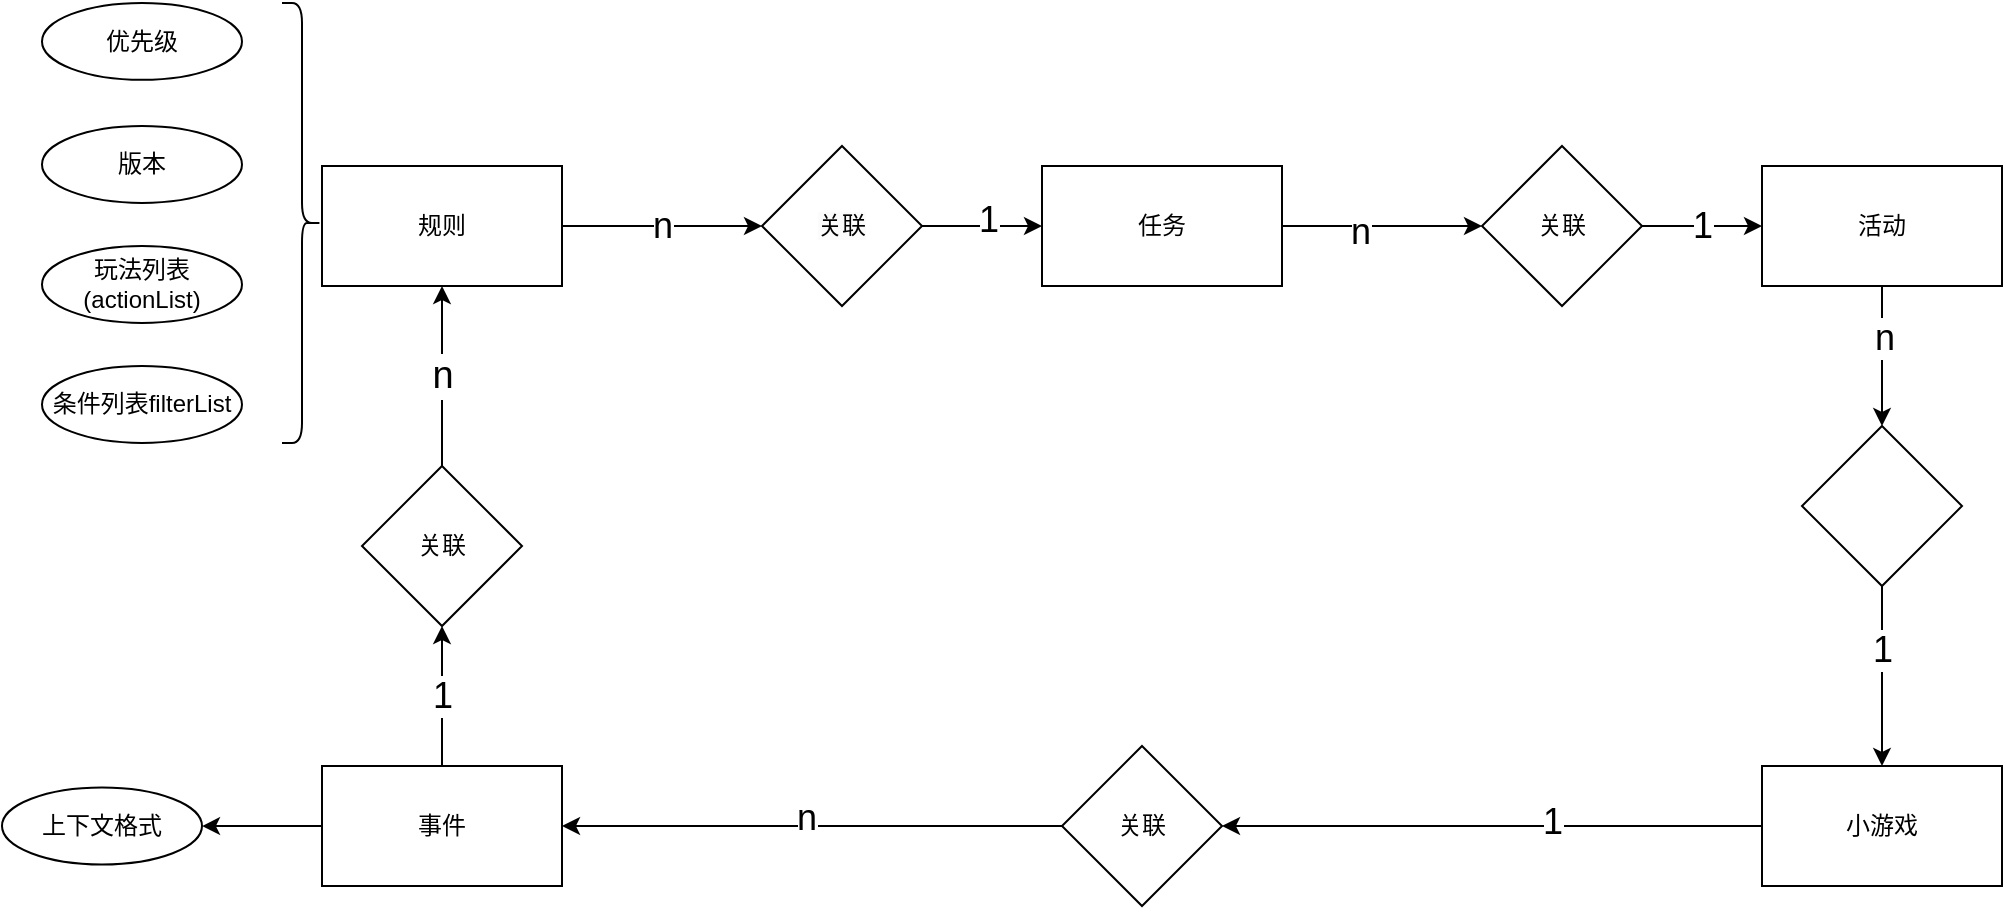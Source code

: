 <mxfile version="21.6.6" type="github">
  <diagram name="第 1 页" id="u9vTxaF2BrEtBGjfV9j9">
    <mxGraphModel dx="1511" dy="1099" grid="1" gridSize="10" guides="1" tooltips="1" connect="1" arrows="1" fold="1" page="1" pageScale="1" pageWidth="827" pageHeight="1169" math="0" shadow="0">
      <root>
        <mxCell id="0" />
        <mxCell id="1" parent="0" />
        <mxCell id="SHMrVAh05sxjRVPy8wv2-3" value="" style="edgeStyle=orthogonalEdgeStyle;rounded=0;orthogonalLoop=1;jettySize=auto;html=1;" parent="1" source="SHMrVAh05sxjRVPy8wv2-1" target="SHMrVAh05sxjRVPy8wv2-2" edge="1">
          <mxGeometry relative="1" as="geometry" />
        </mxCell>
        <mxCell id="SHMrVAh05sxjRVPy8wv2-15" value="&lt;font style=&quot;font-size: 18px;&quot;&gt;n&lt;/font&gt;" style="edgeLabel;html=1;align=center;verticalAlign=middle;resizable=0;points=[];" parent="SHMrVAh05sxjRVPy8wv2-3" vertex="1" connectable="0">
          <mxGeometry x="0.2" y="3" relative="1" as="geometry">
            <mxPoint x="-10" y="3" as="offset" />
          </mxGeometry>
        </mxCell>
        <mxCell id="SHMrVAh05sxjRVPy8wv2-1" value="规则" style="rounded=0;whiteSpace=wrap;html=1;" parent="1" vertex="1">
          <mxGeometry x="270" y="210" width="120" height="60" as="geometry" />
        </mxCell>
        <mxCell id="SHMrVAh05sxjRVPy8wv2-5" value="" style="edgeStyle=orthogonalEdgeStyle;rounded=0;orthogonalLoop=1;jettySize=auto;html=1;" parent="1" source="SHMrVAh05sxjRVPy8wv2-2" target="SHMrVAh05sxjRVPy8wv2-4" edge="1">
          <mxGeometry relative="1" as="geometry" />
        </mxCell>
        <mxCell id="SHMrVAh05sxjRVPy8wv2-14" value="&lt;font style=&quot;font-size: 18px;&quot;&gt;1&lt;/font&gt;" style="edgeLabel;html=1;align=center;verticalAlign=middle;resizable=0;points=[];" parent="SHMrVAh05sxjRVPy8wv2-5" vertex="1" connectable="0">
          <mxGeometry x="0.1" y="3" relative="1" as="geometry">
            <mxPoint as="offset" />
          </mxGeometry>
        </mxCell>
        <mxCell id="SHMrVAh05sxjRVPy8wv2-2" value="&lt;meta charset=&quot;utf-8&quot;&gt;&lt;span style=&quot;color: rgb(0, 0, 0); font-family: Helvetica; font-size: 12px; font-style: normal; font-variant-ligatures: normal; font-variant-caps: normal; font-weight: 400; letter-spacing: normal; orphans: 2; text-align: center; text-indent: 0px; text-transform: none; widows: 2; word-spacing: 0px; -webkit-text-stroke-width: 0px; background-color: rgb(251, 251, 251); text-decoration-thickness: initial; text-decoration-style: initial; text-decoration-color: initial; float: none; display: inline !important;&quot;&gt;关联&lt;/span&gt;" style="rhombus;whiteSpace=wrap;html=1;rounded=0;" parent="1" vertex="1">
          <mxGeometry x="490" y="200" width="80" height="80" as="geometry" />
        </mxCell>
        <mxCell id="SHMrVAh05sxjRVPy8wv2-7" value="" style="edgeStyle=orthogonalEdgeStyle;rounded=0;orthogonalLoop=1;jettySize=auto;html=1;" parent="1" source="SHMrVAh05sxjRVPy8wv2-4" target="SHMrVAh05sxjRVPy8wv2-6" edge="1">
          <mxGeometry relative="1" as="geometry" />
        </mxCell>
        <mxCell id="SHMrVAh05sxjRVPy8wv2-13" value="&lt;font style=&quot;font-size: 18px;&quot;&gt;n&lt;/font&gt;" style="edgeLabel;html=1;align=center;verticalAlign=middle;resizable=0;points=[];" parent="SHMrVAh05sxjRVPy8wv2-7" vertex="1" connectable="0">
          <mxGeometry x="-0.22" y="-3" relative="1" as="geometry">
            <mxPoint as="offset" />
          </mxGeometry>
        </mxCell>
        <mxCell id="SHMrVAh05sxjRVPy8wv2-4" value="任务" style="whiteSpace=wrap;html=1;rounded=0;" parent="1" vertex="1">
          <mxGeometry x="630" y="210" width="120" height="60" as="geometry" />
        </mxCell>
        <mxCell id="SHMrVAh05sxjRVPy8wv2-9" value="" style="edgeStyle=orthogonalEdgeStyle;rounded=0;orthogonalLoop=1;jettySize=auto;html=1;" parent="1" source="SHMrVAh05sxjRVPy8wv2-6" target="SHMrVAh05sxjRVPy8wv2-8" edge="1">
          <mxGeometry relative="1" as="geometry" />
        </mxCell>
        <mxCell id="SHMrVAh05sxjRVPy8wv2-12" value="&lt;font style=&quot;font-size: 18px;&quot;&gt;1&lt;/font&gt;" style="edgeLabel;html=1;align=center;verticalAlign=middle;resizable=0;points=[];" parent="SHMrVAh05sxjRVPy8wv2-9" vertex="1" connectable="0">
          <mxGeometry relative="1" as="geometry">
            <mxPoint as="offset" />
          </mxGeometry>
        </mxCell>
        <mxCell id="SHMrVAh05sxjRVPy8wv2-6" value="关联" style="rhombus;whiteSpace=wrap;html=1;rounded=0;" parent="1" vertex="1">
          <mxGeometry x="850" y="200" width="80" height="80" as="geometry" />
        </mxCell>
        <mxCell id="SHMrVAh05sxjRVPy8wv2-18" value="" style="edgeStyle=orthogonalEdgeStyle;rounded=0;orthogonalLoop=1;jettySize=auto;html=1;" parent="1" source="SHMrVAh05sxjRVPy8wv2-8" target="SHMrVAh05sxjRVPy8wv2-17" edge="1">
          <mxGeometry relative="1" as="geometry" />
        </mxCell>
        <mxCell id="SHMrVAh05sxjRVPy8wv2-22" value="&lt;font style=&quot;font-size: 18px;&quot;&gt;n&lt;/font&gt;" style="edgeLabel;html=1;align=center;verticalAlign=middle;resizable=0;points=[];" parent="SHMrVAh05sxjRVPy8wv2-18" vertex="1" connectable="0">
          <mxGeometry x="-0.257" y="1" relative="1" as="geometry">
            <mxPoint as="offset" />
          </mxGeometry>
        </mxCell>
        <mxCell id="SHMrVAh05sxjRVPy8wv2-8" value="活动" style="whiteSpace=wrap;html=1;rounded=0;" parent="1" vertex="1">
          <mxGeometry x="990" y="210" width="120" height="60" as="geometry" />
        </mxCell>
        <mxCell id="SHMrVAh05sxjRVPy8wv2-20" value="" style="edgeStyle=orthogonalEdgeStyle;rounded=0;orthogonalLoop=1;jettySize=auto;html=1;" parent="1" source="SHMrVAh05sxjRVPy8wv2-17" target="SHMrVAh05sxjRVPy8wv2-19" edge="1">
          <mxGeometry relative="1" as="geometry" />
        </mxCell>
        <mxCell id="SHMrVAh05sxjRVPy8wv2-21" value="&lt;font style=&quot;font-size: 18px;&quot;&gt;1&lt;/font&gt;" style="edgeLabel;html=1;align=center;verticalAlign=middle;resizable=0;points=[];" parent="SHMrVAh05sxjRVPy8wv2-20" vertex="1" connectable="0">
          <mxGeometry x="-0.289" relative="1" as="geometry">
            <mxPoint as="offset" />
          </mxGeometry>
        </mxCell>
        <mxCell id="SHMrVAh05sxjRVPy8wv2-17" value="" style="rhombus;whiteSpace=wrap;html=1;rounded=0;" parent="1" vertex="1">
          <mxGeometry x="1010" y="340" width="80" height="80" as="geometry" />
        </mxCell>
        <mxCell id="SHMrVAh05sxjRVPy8wv2-24" value="" style="edgeStyle=orthogonalEdgeStyle;rounded=0;orthogonalLoop=1;jettySize=auto;html=1;" parent="1" source="SHMrVAh05sxjRVPy8wv2-19" target="SHMrVAh05sxjRVPy8wv2-23" edge="1">
          <mxGeometry relative="1" as="geometry" />
        </mxCell>
        <mxCell id="SHMrVAh05sxjRVPy8wv2-25" value="&lt;font style=&quot;font-size: 18px;&quot;&gt;1&lt;/font&gt;" style="edgeLabel;html=1;align=center;verticalAlign=middle;resizable=0;points=[];" parent="SHMrVAh05sxjRVPy8wv2-24" vertex="1" connectable="0">
          <mxGeometry x="-0.22" y="-2" relative="1" as="geometry">
            <mxPoint as="offset" />
          </mxGeometry>
        </mxCell>
        <mxCell id="SHMrVAh05sxjRVPy8wv2-19" value="小游戏" style="whiteSpace=wrap;html=1;rounded=0;" parent="1" vertex="1">
          <mxGeometry x="990" y="510" width="120" height="60" as="geometry" />
        </mxCell>
        <mxCell id="SHMrVAh05sxjRVPy8wv2-27" value="" style="edgeStyle=orthogonalEdgeStyle;rounded=0;orthogonalLoop=1;jettySize=auto;html=1;" parent="1" source="SHMrVAh05sxjRVPy8wv2-23" target="SHMrVAh05sxjRVPy8wv2-26" edge="1">
          <mxGeometry relative="1" as="geometry" />
        </mxCell>
        <mxCell id="SHMrVAh05sxjRVPy8wv2-28" value="&lt;font style=&quot;font-size: 18px;&quot;&gt;n&lt;/font&gt;" style="edgeLabel;html=1;align=center;verticalAlign=middle;resizable=0;points=[];" parent="SHMrVAh05sxjRVPy8wv2-27" vertex="1" connectable="0">
          <mxGeometry x="0.029" y="-4" relative="1" as="geometry">
            <mxPoint as="offset" />
          </mxGeometry>
        </mxCell>
        <mxCell id="SHMrVAh05sxjRVPy8wv2-23" value="关联" style="rhombus;whiteSpace=wrap;html=1;rounded=0;" parent="1" vertex="1">
          <mxGeometry x="640" y="500" width="80" height="80" as="geometry" />
        </mxCell>
        <mxCell id="SHMrVAh05sxjRVPy8wv2-30" value="&lt;font style=&quot;font-size: 18px;&quot;&gt;1&lt;/font&gt;" style="edgeStyle=orthogonalEdgeStyle;rounded=0;orthogonalLoop=1;jettySize=auto;html=1;" parent="1" source="SHMrVAh05sxjRVPy8wv2-26" target="SHMrVAh05sxjRVPy8wv2-29" edge="1">
          <mxGeometry relative="1" as="geometry" />
        </mxCell>
        <mxCell id="--wCFG5Ym4h1klOubOp9-2" value="" style="edgeStyle=orthogonalEdgeStyle;rounded=0;orthogonalLoop=1;jettySize=auto;html=1;" edge="1" parent="1" source="SHMrVAh05sxjRVPy8wv2-26" target="--wCFG5Ym4h1klOubOp9-1">
          <mxGeometry relative="1" as="geometry" />
        </mxCell>
        <mxCell id="SHMrVAh05sxjRVPy8wv2-26" value="事件" style="whiteSpace=wrap;html=1;rounded=0;" parent="1" vertex="1">
          <mxGeometry x="270" y="510" width="120" height="60" as="geometry" />
        </mxCell>
        <mxCell id="SHMrVAh05sxjRVPy8wv2-31" value="" style="edgeStyle=orthogonalEdgeStyle;rounded=0;orthogonalLoop=1;jettySize=auto;html=1;" parent="1" source="SHMrVAh05sxjRVPy8wv2-29" target="SHMrVAh05sxjRVPy8wv2-1" edge="1">
          <mxGeometry relative="1" as="geometry" />
        </mxCell>
        <mxCell id="SHMrVAh05sxjRVPy8wv2-32" value="&lt;font style=&quot;font-size: 19px;&quot;&gt;n&lt;/font&gt;" style="edgeLabel;html=1;align=center;verticalAlign=middle;resizable=0;points=[];" parent="SHMrVAh05sxjRVPy8wv2-31" vertex="1" connectable="0">
          <mxGeometry relative="1" as="geometry">
            <mxPoint as="offset" />
          </mxGeometry>
        </mxCell>
        <mxCell id="SHMrVAh05sxjRVPy8wv2-29" value="关联" style="rhombus;whiteSpace=wrap;html=1;rounded=0;" parent="1" vertex="1">
          <mxGeometry x="290" y="360" width="80" height="80" as="geometry" />
        </mxCell>
        <mxCell id="SHMrVAh05sxjRVPy8wv2-57" value="玩法列表(actionList)" style="ellipse;whiteSpace=wrap;html=1;" parent="1" vertex="1">
          <mxGeometry x="130" y="250.0" width="100" height="38.46" as="geometry" />
        </mxCell>
        <mxCell id="SHMrVAh05sxjRVPy8wv2-58" value="优先级" style="ellipse;whiteSpace=wrap;html=1;" parent="1" vertex="1">
          <mxGeometry x="130" y="128.46" width="100" height="38.46" as="geometry" />
        </mxCell>
        <mxCell id="SHMrVAh05sxjRVPy8wv2-59" value="版本" style="ellipse;whiteSpace=wrap;html=1;" parent="1" vertex="1">
          <mxGeometry x="130" y="190.0" width="100" height="38.46" as="geometry" />
        </mxCell>
        <mxCell id="SHMrVAh05sxjRVPy8wv2-60" value="条件列表filterList" style="ellipse;whiteSpace=wrap;html=1;" parent="1" vertex="1">
          <mxGeometry x="130" y="310" width="100" height="38.46" as="geometry" />
        </mxCell>
        <mxCell id="--wCFG5Ym4h1klOubOp9-1" value="上下文格式" style="ellipse;whiteSpace=wrap;html=1;" vertex="1" parent="1">
          <mxGeometry x="110" y="520.77" width="100" height="38.46" as="geometry" />
        </mxCell>
        <mxCell id="--wCFG5Ym4h1klOubOp9-3" value="" style="shape=curlyBracket;whiteSpace=wrap;html=1;rounded=1;flipH=1;labelPosition=right;verticalLabelPosition=middle;align=left;verticalAlign=middle;" vertex="1" parent="1">
          <mxGeometry x="250" y="128.46" width="20" height="220" as="geometry" />
        </mxCell>
      </root>
    </mxGraphModel>
  </diagram>
</mxfile>
